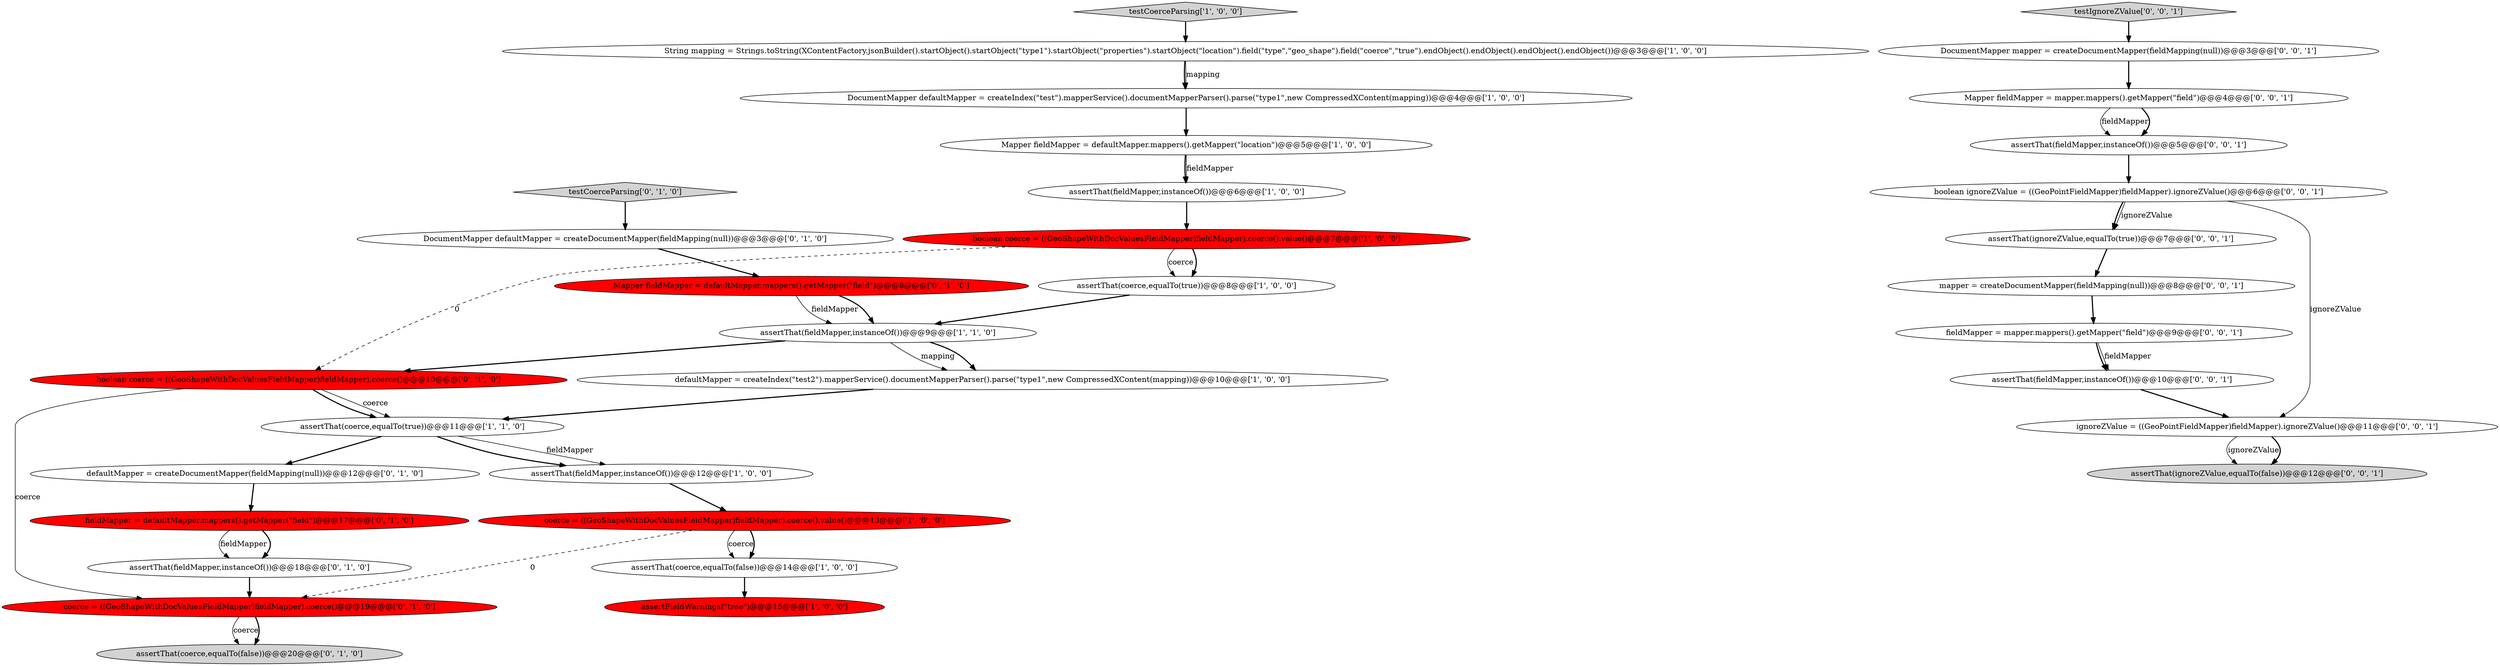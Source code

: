 digraph {
15 [style = filled, label = "DocumentMapper defaultMapper = createDocumentMapper(fieldMapping(null))@@@3@@@['0', '1', '0']", fillcolor = white, shape = ellipse image = "AAA0AAABBB2BBB"];
2 [style = filled, label = "DocumentMapper defaultMapper = createIndex(\"test\").mapperService().documentMapperParser().parse(\"type1\",new CompressedXContent(mapping))@@@4@@@['1', '0', '0']", fillcolor = white, shape = ellipse image = "AAA0AAABBB1BBB"];
21 [style = filled, label = "boolean coerce = ((GeoShapeWithDocValuesFieldMapper)fieldMapper).coerce()@@@10@@@['0', '1', '0']", fillcolor = red, shape = ellipse image = "AAA1AAABBB2BBB"];
26 [style = filled, label = "assertThat(ignoreZValue,equalTo(true))@@@7@@@['0', '0', '1']", fillcolor = white, shape = ellipse image = "AAA0AAABBB3BBB"];
22 [style = filled, label = "assertThat(fieldMapper,instanceOf())@@@18@@@['0', '1', '0']", fillcolor = white, shape = ellipse image = "AAA0AAABBB2BBB"];
28 [style = filled, label = "assertThat(ignoreZValue,equalTo(false))@@@12@@@['0', '0', '1']", fillcolor = lightgray, shape = ellipse image = "AAA0AAABBB3BBB"];
9 [style = filled, label = "boolean coerce = ((GeoShapeWithDocValuesFieldMapper)fieldMapper).coerce().value()@@@7@@@['1', '0', '0']", fillcolor = red, shape = ellipse image = "AAA1AAABBB1BBB"];
18 [style = filled, label = "testCoerceParsing['0', '1', '0']", fillcolor = lightgray, shape = diamond image = "AAA0AAABBB2BBB"];
13 [style = filled, label = "assertThat(coerce,equalTo(false))@@@14@@@['1', '0', '0']", fillcolor = white, shape = ellipse image = "AAA0AAABBB1BBB"];
8 [style = filled, label = "assertFieldWarnings(\"tree\")@@@15@@@['1', '0', '0']", fillcolor = red, shape = ellipse image = "AAA1AAABBB1BBB"];
6 [style = filled, label = "Mapper fieldMapper = defaultMapper.mappers().getMapper(\"location\")@@@5@@@['1', '0', '0']", fillcolor = white, shape = ellipse image = "AAA0AAABBB1BBB"];
25 [style = filled, label = "Mapper fieldMapper = mapper.mappers().getMapper(\"field\")@@@4@@@['0', '0', '1']", fillcolor = white, shape = ellipse image = "AAA0AAABBB3BBB"];
7 [style = filled, label = "testCoerceParsing['1', '0', '0']", fillcolor = lightgray, shape = diamond image = "AAA0AAABBB1BBB"];
33 [style = filled, label = "ignoreZValue = ((GeoPointFieldMapper)fieldMapper).ignoreZValue()@@@11@@@['0', '0', '1']", fillcolor = white, shape = ellipse image = "AAA0AAABBB3BBB"];
24 [style = filled, label = "testIgnoreZValue['0', '0', '1']", fillcolor = lightgray, shape = diamond image = "AAA0AAABBB3BBB"];
27 [style = filled, label = "assertThat(fieldMapper,instanceOf())@@@5@@@['0', '0', '1']", fillcolor = white, shape = ellipse image = "AAA0AAABBB3BBB"];
5 [style = filled, label = "coerce = ((GeoShapeWithDocValuesFieldMapper)fieldMapper).coerce().value()@@@13@@@['1', '0', '0']", fillcolor = red, shape = ellipse image = "AAA1AAABBB1BBB"];
19 [style = filled, label = "defaultMapper = createDocumentMapper(fieldMapping(null))@@@12@@@['0', '1', '0']", fillcolor = white, shape = ellipse image = "AAA0AAABBB2BBB"];
20 [style = filled, label = "assertThat(coerce,equalTo(false))@@@20@@@['0', '1', '0']", fillcolor = lightgray, shape = ellipse image = "AAA0AAABBB2BBB"];
31 [style = filled, label = "mapper = createDocumentMapper(fieldMapping(null))@@@8@@@['0', '0', '1']", fillcolor = white, shape = ellipse image = "AAA0AAABBB3BBB"];
30 [style = filled, label = "boolean ignoreZValue = ((GeoPointFieldMapper)fieldMapper).ignoreZValue()@@@6@@@['0', '0', '1']", fillcolor = white, shape = ellipse image = "AAA0AAABBB3BBB"];
32 [style = filled, label = "fieldMapper = mapper.mappers().getMapper(\"field\")@@@9@@@['0', '0', '1']", fillcolor = white, shape = ellipse image = "AAA0AAABBB3BBB"];
1 [style = filled, label = "assertThat(fieldMapper,instanceOf())@@@9@@@['1', '1', '0']", fillcolor = white, shape = ellipse image = "AAA0AAABBB1BBB"];
12 [style = filled, label = "defaultMapper = createIndex(\"test2\").mapperService().documentMapperParser().parse(\"type1\",new CompressedXContent(mapping))@@@10@@@['1', '0', '0']", fillcolor = white, shape = ellipse image = "AAA0AAABBB1BBB"];
14 [style = filled, label = "Mapper fieldMapper = defaultMapper.mappers().getMapper(\"field\")@@@8@@@['0', '1', '0']", fillcolor = red, shape = ellipse image = "AAA1AAABBB2BBB"];
3 [style = filled, label = "assertThat(coerce,equalTo(true))@@@11@@@['1', '1', '0']", fillcolor = white, shape = ellipse image = "AAA0AAABBB1BBB"];
23 [style = filled, label = "assertThat(fieldMapper,instanceOf())@@@10@@@['0', '0', '1']", fillcolor = white, shape = ellipse image = "AAA0AAABBB3BBB"];
16 [style = filled, label = "fieldMapper = defaultMapper.mappers().getMapper(\"field\")@@@17@@@['0', '1', '0']", fillcolor = red, shape = ellipse image = "AAA1AAABBB2BBB"];
17 [style = filled, label = "coerce = ((GeoShapeWithDocValuesFieldMapper)fieldMapper).coerce()@@@19@@@['0', '1', '0']", fillcolor = red, shape = ellipse image = "AAA1AAABBB2BBB"];
29 [style = filled, label = "DocumentMapper mapper = createDocumentMapper(fieldMapping(null))@@@3@@@['0', '0', '1']", fillcolor = white, shape = ellipse image = "AAA0AAABBB3BBB"];
11 [style = filled, label = "assertThat(coerce,equalTo(true))@@@8@@@['1', '0', '0']", fillcolor = white, shape = ellipse image = "AAA0AAABBB1BBB"];
0 [style = filled, label = "String mapping = Strings.toString(XContentFactory.jsonBuilder().startObject().startObject(\"type1\").startObject(\"properties\").startObject(\"location\").field(\"type\",\"geo_shape\").field(\"coerce\",\"true\").endObject().endObject().endObject().endObject())@@@3@@@['1', '0', '0']", fillcolor = white, shape = ellipse image = "AAA0AAABBB1BBB"];
10 [style = filled, label = "assertThat(fieldMapper,instanceOf())@@@6@@@['1', '0', '0']", fillcolor = white, shape = ellipse image = "AAA0AAABBB1BBB"];
4 [style = filled, label = "assertThat(fieldMapper,instanceOf())@@@12@@@['1', '0', '0']", fillcolor = white, shape = ellipse image = "AAA0AAABBB1BBB"];
25->27 [style = solid, label="fieldMapper"];
32->23 [style = bold, label=""];
9->11 [style = bold, label=""];
21->3 [style = solid, label="coerce"];
15->14 [style = bold, label=""];
11->1 [style = bold, label=""];
2->6 [style = bold, label=""];
33->28 [style = solid, label="ignoreZValue"];
31->32 [style = bold, label=""];
27->30 [style = bold, label=""];
33->28 [style = bold, label=""];
0->2 [style = bold, label=""];
30->26 [style = bold, label=""];
18->15 [style = bold, label=""];
29->25 [style = bold, label=""];
14->1 [style = solid, label="fieldMapper"];
7->0 [style = bold, label=""];
24->29 [style = bold, label=""];
16->22 [style = bold, label=""];
3->4 [style = bold, label=""];
14->1 [style = bold, label=""];
19->16 [style = bold, label=""];
3->4 [style = solid, label="fieldMapper"];
25->27 [style = bold, label=""];
17->20 [style = solid, label="coerce"];
30->33 [style = solid, label="ignoreZValue"];
26->31 [style = bold, label=""];
23->33 [style = bold, label=""];
5->17 [style = dashed, label="0"];
5->13 [style = solid, label="coerce"];
3->19 [style = bold, label=""];
9->21 [style = dashed, label="0"];
1->12 [style = solid, label="mapping"];
1->21 [style = bold, label=""];
30->26 [style = solid, label="ignoreZValue"];
9->11 [style = solid, label="coerce"];
6->10 [style = bold, label=""];
5->13 [style = bold, label=""];
1->12 [style = bold, label=""];
22->17 [style = bold, label=""];
6->10 [style = solid, label="fieldMapper"];
10->9 [style = bold, label=""];
16->22 [style = solid, label="fieldMapper"];
12->3 [style = bold, label=""];
0->2 [style = solid, label="mapping"];
13->8 [style = bold, label=""];
4->5 [style = bold, label=""];
21->17 [style = solid, label="coerce"];
32->23 [style = solid, label="fieldMapper"];
21->3 [style = bold, label=""];
17->20 [style = bold, label=""];
}
